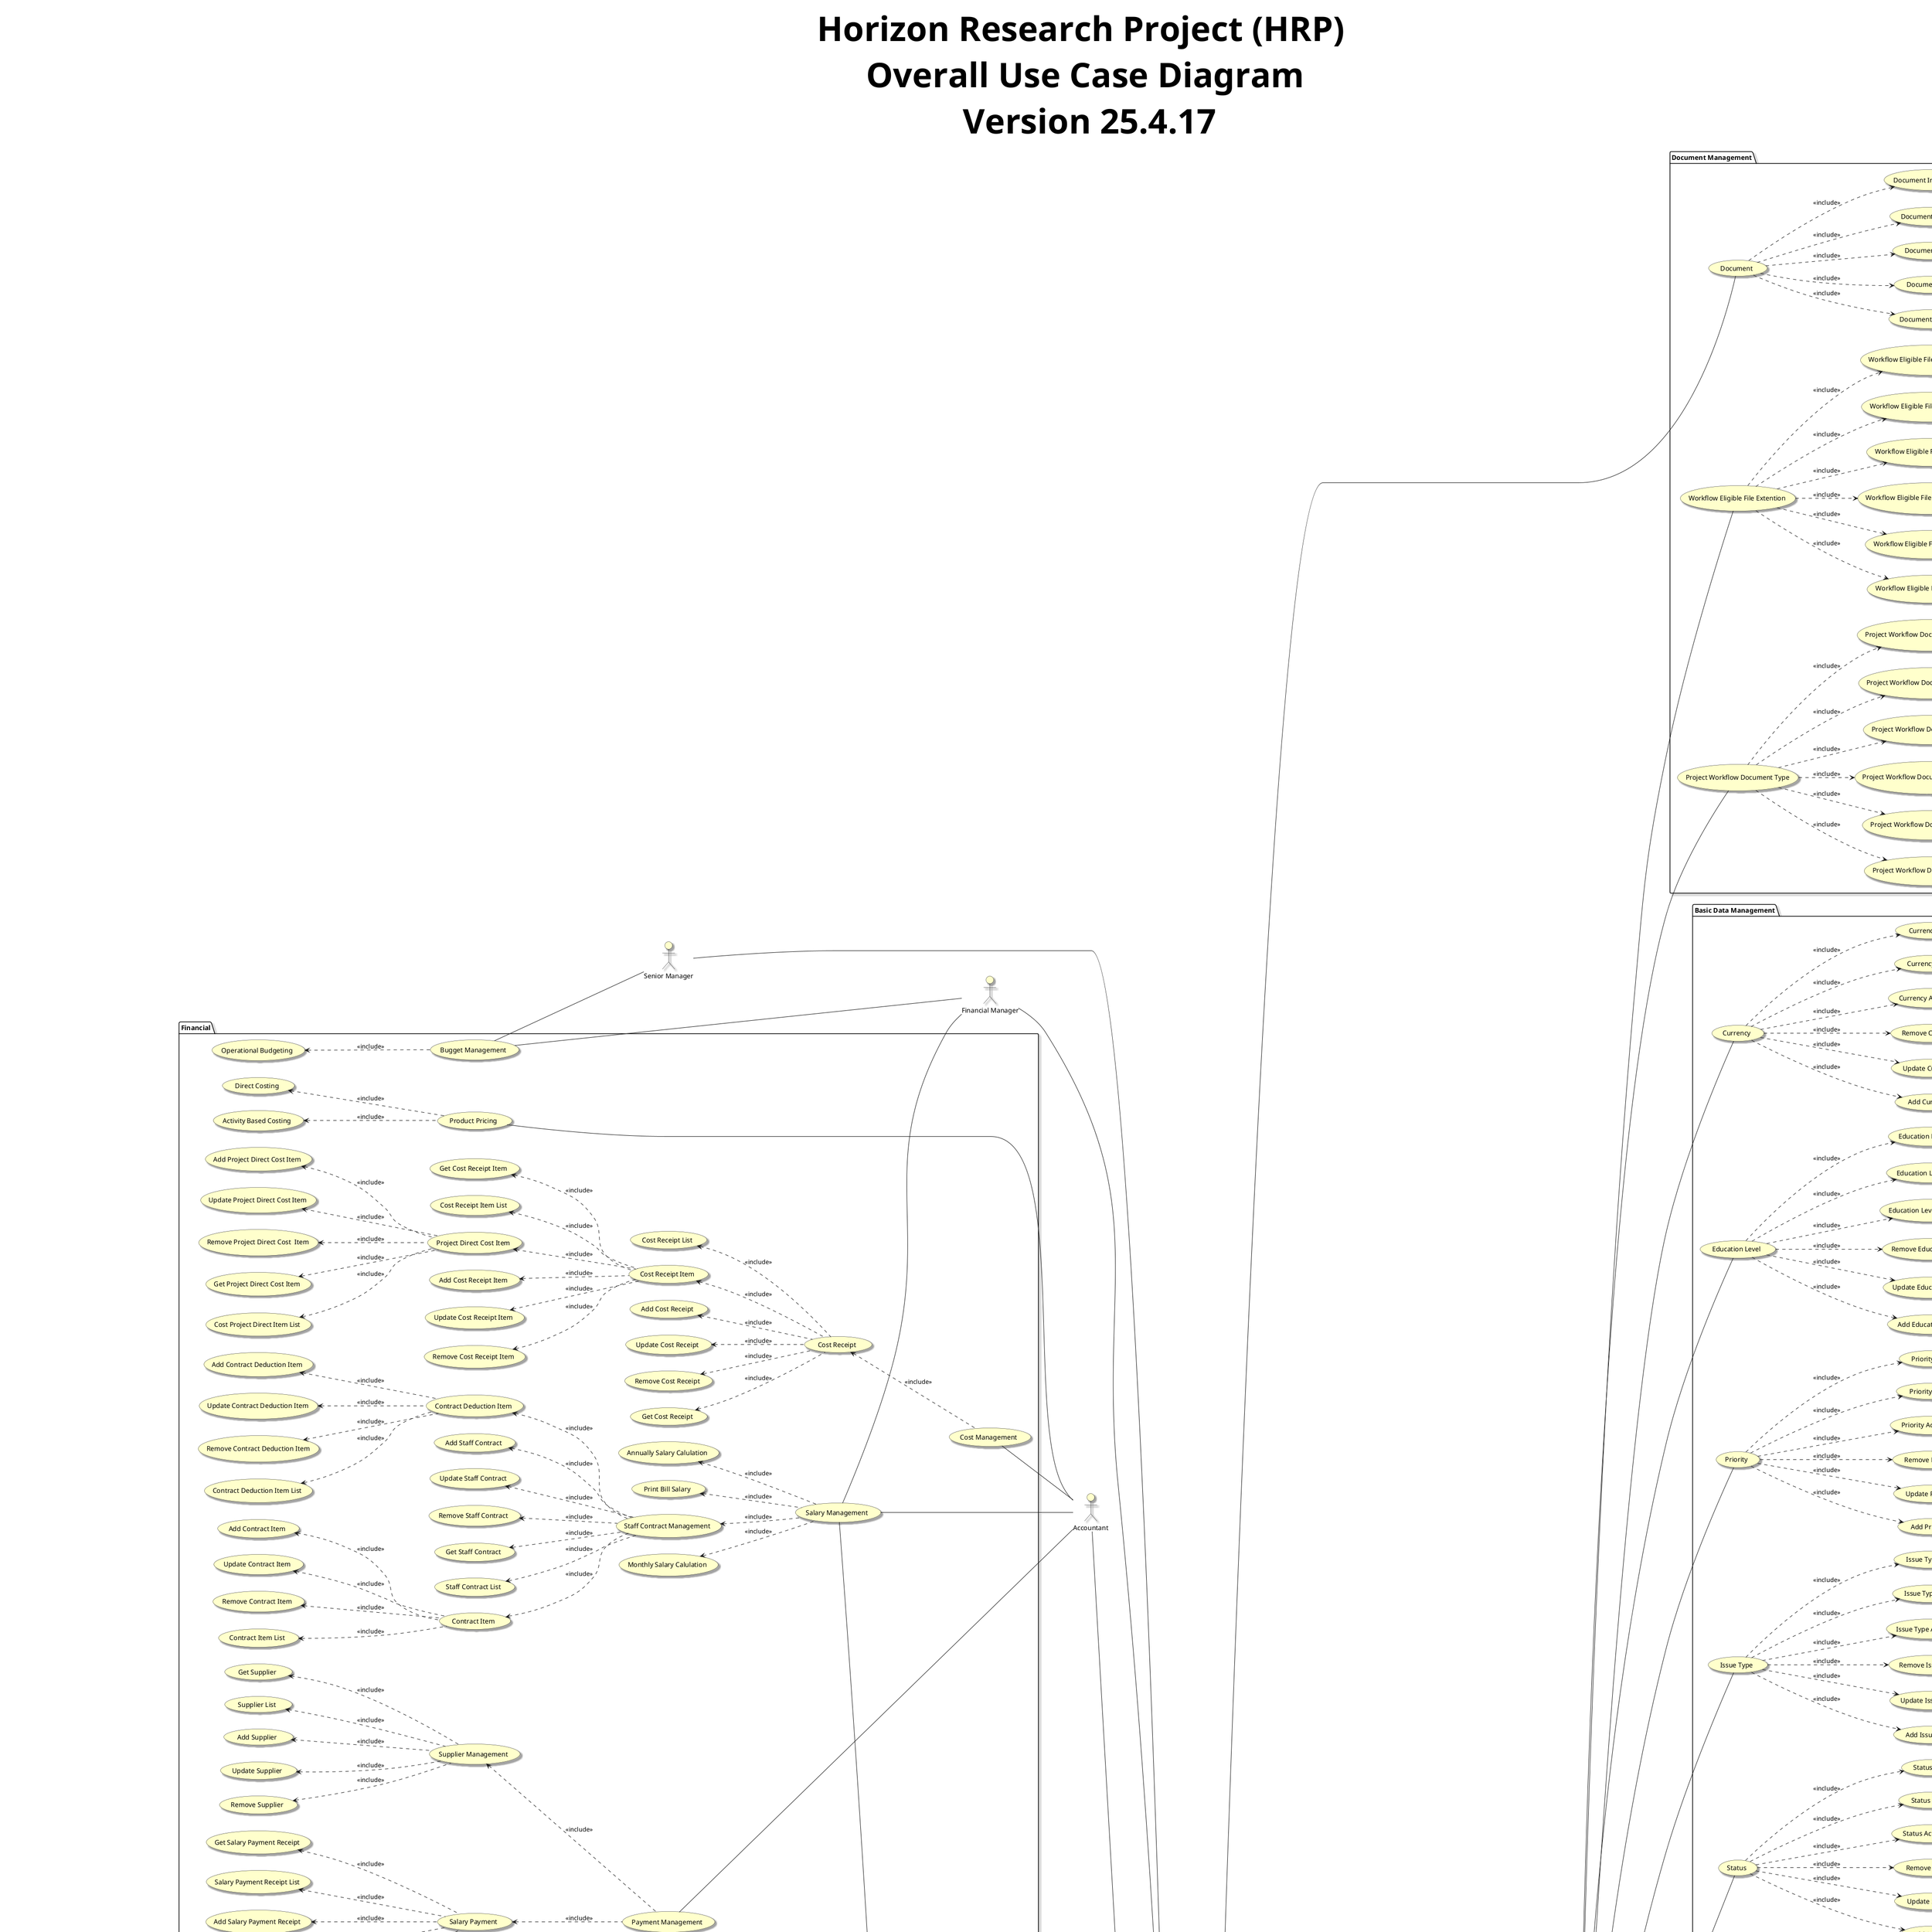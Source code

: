 @startuml
left to right direction

skinparam useCaseBackgroundColor #Business
skinparam actorBackgroundColor #Business
skinparam Shadowing True
skinparam TitleFontSize 72px

title Horizon Research Project (HRP) \n Overall Use Case Diagram \n Version 25.4.17

:User: as User
:Senior Manager: as SeniorManager
:Project Manager: as PMO
:Network Manager: as NetworkManager
:Financial Manager: as Fmanager
:Administrator: as Admin
:Human Resource: as HR
:Accountant: as Accountant
:Staff: as Staff
:DevOps Manager: as DevOpsManager
:Logestics Manager: as LogesticsManager
:Product Manager: as ProductManager


package "User Management"{
    
    usecase "Role Management" as roleManagement
    usecase "Role Registration" as roleRegistration
    usecase "Role Update" as roleUpdate
    usecase "Role Activation" as roleActivation
    usecase "Role Search" as roleSearch
    usecase "Role List" as roleList

    usecase "Group Management" as groupManagement
    usecase "Group Registration" as groupRegistration
    usecase "Group Update" as groupUpdate
    usecase "Group Activation" as groupActivation
    usecase "Group Search" as groupSearch
    usecase "Group List" as groupList

    usecase "Profile Management" as profileManagement
    usecase "Profile Registration" as profileRegistration
    usecase "Profile Activation" as profileActivation
    usecase "Profile Update" as profileUpdate
    usecase "Profile Search" as profileSearch
    usecase "Profile List" as profileList
    usecase "Profile View" as profileView

    usecase "Profile Permission" as profilePermission
    usecase "Add Profile Permission" as addProfilePermission
    usecase "Remove Profile Permission" as removeProfilePermission
    usecase "Profile Permission List" as profilePermissionList

    usecase "Profile Role Management" as profileRoleManagement
    usecase "Add Profile Role" as addProfileRole
    usecase "Remove Profile Role" as removeProfileRole
    usecase "Profile Role List" as profileRoleList

    usecase "Profile Group Management" as profileGroupManagement
    usecase "Add Profile Group" as addProfileGroup
    usecase "Remove Profile Group" as removeProfileGroup
    usecase "Profile Group List" as profileGroupList

    usecase "Token Management" as tokenMangement
    usecase "Create Token" as createToken
    usecase "Get Token" as getToken
    usecase "Refresh Token" as refreshToken

    usecase "Change Password" as changePassword
    usecase "Authenitication" as authentication

    usecase "Authorization" as authorization
    usecase "Check Profile Grant" as checkGrant

}

package "Basic Data Management"{
    usecase "Currency" as currency
    usecase "Add Currency" as addCurrency
    usecase "Update Currency" as updateCurrency
    usecase "Remove Currency" as removeCurrency
    usecase "Currency Activation" as currencyActivation
    usecase "Currency View" as currencyView
    usecase "Currency List" as currencyList

    usecase "Education Level" as educationLevel
    usecase "Add Education Level" as addEducationLevel
    usecase "Update Education Level" as updateEducationLevel
    usecase "Remove Education Level" as removeEducationLevel
    usecase "Education Level Activation" as educationLevelActivation
    usecase "Education Level View" as educationLevelView
    usecase "Education Level List" as educationLevelList

    usecase "Priority" as priority
    usecase "Add Priority" as addPriority
    usecase "Update Priority" as updatePriority
    usecase "Remove Priority" as removePriority
    usecase "Priority Activation" as priorityActivation
    usecase "Priority View" as priorityView
    usecase "Priority List" as priorityList

    usecase "Issue Type" as issueType
    usecase "Add Issue Type" as addIssueType
    usecase "Update Issue Type" as updateIssueType
    usecase "Remove Issue Type" as removeIssueType
    usecase "Issue Type Activation" as issueTypeActivation
    usecase "Issue Type View" as issueTypeView
    usecase "Issue Type List" as issueTypeList

    usecase "Status" as status
    usecase "Add Status" as addStatus
    usecase "Update Status" as updateStatus
    usecase "Remove Status" as removeStatus
    usecase "Status Activation" as statusActivation
    usecase "Status View" as statusView
    usecase "Status List" as statusList

    usecase "Resolvation" as resolvation
    usecase "Add Resolvation" as addResolvation
    usecase "Update Resolvation" as updateResolvation
    usecase "Remove Resolvation" as removeResolvation
    usecase "Resolvation Activation" as resolvationActivation
    usecase "Resolvation View" as resolvationView
    usecase "Resolvation List" as resolvationList


    usecase "Meeting Type" as meetingType
    usecase "Add Meeting Type" as addMeetingType
    usecase "Update Meeting Type" as updateMeetingType
    usecase "Remove Meeting Type" as removeMeetingType
    usecase "Meeting Type Activation" as meetingTypeActivation
    usecase "Meeting Type View" as meetingTypeView
    usecase "Meeting Type List" as meetingTypeList

    usecase "Document Type" as documentType
    usecase "Add Document Type" as addDocumentType
    usecase "Update Document Type" as updateDocumentType
    usecase "Remove Document Type" as removeDocumentType
    usecase "Document Type Activation" as documentTypeActivation
    usecase "Document Type View" as documentTypeView
    usecase "Document Type List" as documentTypeList

    usecase "File Extention" as fileExtention
    usecase "Add File Extention" as addFileExtention
    usecase "Update File Extention" as updateFileExtention
    usecase "Remove File Extention" as removeFileExtention
    usecase "File Extention Activation" as fileExtentionActivation
    usecase "File Extention View" as fileExtentionView
    usecase "File Extention List" as fileExtentionList

    usecase "Contract Type" as contractType
    usecase "Add Contract Type" as addContractType
    usecase "Update Contract Type" as updateContractType
    usecase "Remove Contract Type" as removeContractType
    usecase "Contract Type Activation" as contractTypeActivation
    usecase "Contract Type View" as contractTypeView
    usecase "Contract Type List" as contractTypeList

    usecase "Time Unit" as timeUnit
    usecase "Add Time Unit" as addTimeUnit
    usecase "Update Time Unit" as updateTimeUnit
    usecase "Remove Time Unit" as removeTimeUnit
    usecase "Time Unit Activation" as timeUnitActivation
    usecase "Time Unit View" as timeUnitView
    usecase "Time Unit List" as timeUnitList
}

package "Document Management"{
    usecase "Document" as document
    usecase "Document Upload" as documentUpload
    usecase "Document Info Update" as documentInfoUpdate
    usecase "Document Remove" as documentRemove
    usecase "Document List" as documentList
    usecase "Document View" as documentView
    usecase "Project Workflow Document Type" as projectWorkflowDocumentType
    usecase "Project Workflow Document Type Add" as projectWorkflowDocumentTypeAdd
    usecase "Project Workflow Document Type Update" as projectWorkflowDocumentTypeUpdate
    usecase "Project Workflow Document Type Remove" as projectWorkflowDocumentTypeRemove
    usecase "Project Workflow Document Type List" as projectWorkflowDocumentTypeList
    usecase "Project Workflow Document Type View" as projectWorkflowDocumentTypeView
    usecase "Project Workflow Document Type Activation" as projectWorkflowDocumentTypeActivation
    usecase "Workflow Eligible File Extention" as workflowEligibleFileExtention
    usecase "Workflow Eligible File Extention Add" as workflowEligibleFileExtentionAdd
    usecase "Workflow Eligible File Extention Update" as workflowEligibleFileExtentionUpdate
    usecase "Workflow Eligible File Extention Remove" as workflowEligibleFileExtentionRemove
    usecase "Workflow Eligible File Extention List" as workflowEligibleFileExtentionList
    usecase "Workflow Eligible File Extention View" as workflowEligibleFileExtentionView
    usecase "Workflow Eligible File Extention Activation" as workflowEligibleFileExtentionActivation
}

User <|--Admin
Admin -- profileManagement
Admin -- roleManagement
Admin -- groupManagement
User -- authentication
User -- authorization
User -- profileView
User -- changePassword
Admin -- currency
Admin -- educationLevel
Admin -- priority
Admin -- issueType
Admin -- status
Admin -- resolvation
Admin -- meetingType
Admin -- documentType
Admin -- fileExtention
Admin -- contractType
Admin -- timeUnit
User -- document
Admin -- projectWorkflowDocumentType
Admin -- workflowEligibleFileExtention


profileManagement ..> profileRegistration : <<include>>
profileManagement ..> profileActivation : <<include>>
profileManagement ..> changePassword : <<include>>
profileManagement ..> profileSearch : <<include>>
profileManagement ..> profileUpdate : <<include>>
profileManagement ..> profileList : <<include>>
profileManagement ..> profileView : <<include>>
profileManagement ..> profilePermission : <<include>>
profileManagement ..> profileGroupManagement : <<include>>
profileManagement ..> profileRoleManagement : <<include>>
profileManagement ..> roleManagement : <<use>>
profileManagement ..> groupManagement : <<use>>

profilePermission ..> addProfilePermission : <<include>>
profilePermission ..> removeProfilePermission : <<include>>
profilePermission ..> profilePermissionList : <<include>>

profileGroupManagement ..> addProfileGroup : <<include>>
profileGroupManagement ..> removeProfileGroup : <<include>>
profileGroupManagement ..> profileGroupList : <<include>>

profileRoleManagement ..> addProfileRole : <<include>>
profileRoleManagement ..> removeProfileRole : <<include>>
profileRoleManagement ..> profileRoleList : <<include>>

roleManagement ..> roleRegistration : <<include>>
roleManagement ..> roleUpdate : <<include>>
roleManagement ..> roleActivation : <<include>>
roleManagement ..> roleList : <<include>>
roleManagement ..> roleSearch : <<include>>

groupManagement ..> groupRegistration : <<include>>
groupManagement ..> groupUpdate : <<include>>
groupManagement ..> groupActivation : <<include>>
groupManagement ..> groupList : <<include>>
groupManagement ..> groupSearch : <<include>>

tokenMangement ..> createToken : <<include>>
tokenMangement ..> getToken : <<include>>
tokenMangement ..> refreshToken : <<include>>

authentication ..> tokenMangement : <<include>>
tokenMangement ..> profileManagement : <<use>>
authorization ..> authentication : <<use>>
checkGrant <.. authorization : <<include>>

currency ..> addCurrency : <<include>>
currency ..> updateCurrency : <<include>>
currency ..> removeCurrency : <<include>>
currency ..> currencyActivation : <<include>>
currency ..> currencyList : <<include>>
currency ..> currencyView : <<include>>

priority ..> addPriority : <<include>>
priority ..> updatePriority : <<include>>
priority ..> removePriority : <<include>>
priority ..> priorityActivation : <<include>>
priority ..> priorityList : <<include>>
priority ..> priorityView : <<include>>

status ..> addStatus: <<include>>
status ..> updateStatus : <<include>>
status ..> removeStatus : <<include>>
status ..> statusActivation : <<include>>
status ..> statusList : <<include>>
status ..> statusView : <<include>>

resolvation ..> addResolvation : <<include>>
resolvation ..> updateResolvation : <<include>>
resolvation ..> removeResolvation : <<include>>
resolvation ..> resolvationActivation : <<include>>
resolvation ..> resolvationList : <<include>>
resolvation ..> resolvationView : <<include>>

educationLevel ..> addEducationLevel: <<include>>
educationLevel ..> updateEducationLevel : <<include>>
educationLevel ..> removeEducationLevel : <<include>>
educationLevel ..> educationLevelActivation : <<include>>
educationLevel ..> educationLevelList : <<include>>
educationLevel ..> educationLevelView : <<include>>

issueType ..> addIssueType: <<include>>
issueType ..> updateIssueType : <<include>>
issueType ..> removeIssueType : <<include>>
issueType ..> issueTypeActivation : <<include>>
issueType ..> issueTypeList : <<include>>
issueType ..> issueTypeView : <<include>>

meetingType ..> addMeetingType: <<include>>
meetingType ..> updateMeetingType : <<include>>
meetingType ..> removeMeetingType : <<include>>
meetingType ..> meetingTypeActivation : <<include>>
meetingType ..> meetingTypeList : <<include>>
meetingType ..> meetingTypeView : <<include>>

documentType ..> addDocumentType: <<include>>
documentType ..> updateDocumentType : <<include>>
documentType ..> removeDocumentType : <<include>>
documentType ..> documentTypeActivation : <<include>>
documentType ..> documentTypeList : <<include>>
documentType ..> documentTypeView : <<include>>

fileExtention ..> addFileExtention: <<include>>
fileExtention ..> updateFileExtention : <<include>>
fileExtention ..> removeFileExtention : <<include>>
fileExtention ..> fileExtentionActivation : <<include>>
fileExtention ..> fileExtentionList : <<include>>
fileExtention ..> fileExtentionView : <<include>>

contractType ..> addContractType: <<include>>
contractType ..> updateContractType : <<include>>
contractType ..> removeContractType : <<include>>
contractType ..> contractTypeActivation : <<include>>
contractType ..> contractTypeList : <<include>>
contractType ..> contractTypeView : <<include>>

timeUnit ..> addTimeUnit: <<include>>
timeUnit ..> updateTimeUnit : <<include>>
timeUnit ..> removeTimeUnit : <<include>>
timeUnit ..> timeUnitActivation : <<include>>
timeUnit ..> timeUnitList : <<include>>
timeUnit ..> timeUnitView : <<include>>

document ..> documentUpload : <<include>>
document ..> documentInfoUpdate : <<include>>
document ..> documentRemove : <<include>>
document ..> documentList : <<include>>
document ..> documentView : <<include>>
projectWorkflowDocumentType ..> projectWorkflowDocumentTypeAdd : <<include>>
projectWorkflowDocumentType ..> projectWorkflowDocumentTypeUpdate : <<include>>
projectWorkflowDocumentType ..> projectWorkflowDocumentTypeRemove : <<include>>
projectWorkflowDocumentType ..> projectWorkflowDocumentTypeList : <<include>>
projectWorkflowDocumentType ..> projectWorkflowDocumentTypeView : <<include>>
projectWorkflowDocumentType ..> projectWorkflowDocumentTypeActivation : <<include>>
workflowEligibleFileExtention ..> workflowEligibleFileExtentionAdd : <<include>>
workflowEligibleFileExtention ..> workflowEligibleFileExtentionUpdate : <<include>>
workflowEligibleFileExtention ..> workflowEligibleFileExtentionRemove : <<include>>
workflowEligibleFileExtention ..> workflowEligibleFileExtentionList : <<include>>
workflowEligibleFileExtention ..> workflowEligibleFileExtentionView : <<include>>
workflowEligibleFileExtention ..> workflowEligibleFileExtentionActivation : <<include>>

package "Financial"{
    
    usecase "Activity Based Costing" as abc
    usecase "Direct Costing" as directCosting
    usecase "Bugget Management" as bugget
    usecase "Operational Budgeting" as buggeting
    usecase "Product Pricing" as pricing

    usecase "Cost Management" as costing
    usecase "Cost Receipt" as costReceipt
    usecase "Add Cost Receipt" as addCostReceipt
    usecase "Update Cost Receipt" as updateCostReceipt
    usecase "Remove Cost Receipt" as removeCostReceipt
    usecase "Get Cost Receipt" as getCostReceipt
    usecase "Cost Receipt List" as costReceiptList
    usecase "Cost Receipt Item" as costReceiptItem
    usecase "Add Cost Receipt Item" as addCostReceiptItem
    usecase "Update Cost Receipt Item" as updateCostReceiptItem
    usecase "Remove Cost Receipt Item" as removeCostReceiptItem
    usecase "Get Cost Receipt Item" as getCostReceiptItem
    usecase "Cost Receipt Item List" as costReceiptItemList
    usecase "Project Direct Cost Item" as projectDirectCostItem
    usecase "Add Project Direct Cost Item" as addProjectDirectCostItem
    usecase "Update Project Direct Cost Item" as updateProjectDirectCostItem
    usecase "Remove Project Direct Cost  Item" as removeProjectDirectCostItem
    usecase "Get Project Direct Cost Item" as getProjectDirectCostItem
    usecase "Cost Project Direct Item List" as projectDirectCostItemList

    usecase "Payment Management" as paymentManagement
    usecase "Supplier Management" as supplierManagement
    usecase "Add Supplier" as addSupplier
    usecase "Update Supplier" as updateSupplier
    usecase "Remove Supplier" as removeSupplier
    usecase "Get Supplier" as getSupplier
    usecase "Supplier List" as supplierList
    usecase "Salary Payment" as salaryPayment
    usecase "Add Salary Payment Receipt" as addSalaryPaymentReceipt
    usecase "Update Salary Payment Receipt" as updateSalaryPaymentReceipt
    usecase "Remove Salary Payment Receipt" as removeSalaryPaymentReceipt
    usecase "Get Salary Payment Receipt" as getSalaryPaymentReceipt
    usecase "Salary Payment Receipt List" as salaryPaymentReceiptList
    usecase "Cost Payment" as costPayment
    usecase "Add Cost Payment Receipt" as addCostPaymentReceipt
    usecase "Update Cost Payment Receipt" as updateCostPaymentReceipt
    usecase "Remove Cost Payment Receipt" as removeCostPaymentReceipt
    usecase "Get Cost Payment Receipt" as getCostPaymentReceipt
    usecase "Cost Payment Receipt List" as costPaymentReceiptList
    usecase "Staff Additional Payment" as staffAdditionalPayment
    usecase "Add Staff Additional Payment Receipt" as addStaffAdditionalPaymentReceipt
    usecase "Update Staff Additional Payment Receipt" as updateStaffAdditionalPaymentReceipt
    usecase "Remove Staff Additional Payment Receipt" as removeStaffAdditionalPaymentReceipt
    usecase "Get Staff Additional Payment Receipt" as getStaffAdditionalPaymentReceipt
    usecase "Staff Additional Payment Receipt List" as staffAdditionalPaymentReceiptList

    usecase "Salary Management" as salaryManagement
    usecase "Staff Contract Management" as staffContractManagement
    usecase "Add Staff Contract" as addStaffContract
    usecase "Update Staff Contract" as updateStaffContract
    usecase "Remove Staff Contract" as removeStaffContract
    usecase "Get Staff Contract" as getStaffContract
    usecase "Staff Contract List" as staffContractList
    usecase "Contract Item" as contractItem
    usecase "Add Contract Item" as addContractItem
    usecase "Update Contract Item" as updateContractItem
    usecase "Remove Contract Item" as removeContractItem
    usecase "Contract Item List" as contractItemList
    usecase "Contract Deduction Item" as contractDeductionItem
    usecase "Add Contract Deduction Item" as addContractDeductionItem
    usecase "Update Contract Deduction Item" as updateContractDeductionItem
    usecase "Remove Contract Deduction Item" as removeContractDeductionItem
    usecase "Contract Deduction Item List" as contractDeductionItemList
    usecase "Monthly Salary Calulation" as monthlySalaryCalculation
    usecase "Annually Salary Calulation" as annuallySalaryCalculation
    usecase "Print Bill Salary" as printBillSalary
}

Accountant --|> User
Fmanager --|> User
SeniorManager --|> User
salaryManagement -- Accountant
salaryManagement -- Fmanager
salaryManagement -- HR
costing -- Accountant
paymentManagement -- Accountant
pricing -- Accountant
bugget -- Fmanager
bugget -- SeniorManager


staffContractManagement <.. salaryManagement : <<include>>
addStaffContract <.. staffContractManagement : <<include>>
updateStaffContract <.. staffContractManagement : <<include>>
removeStaffContract <.. staffContractManagement : <<include>>
getStaffContract <.. staffContractManagement : <<include>>
staffContractList <.. staffContractManagement : <<include>>
contractItem <.. staffContractManagement : <<include>>
addContractItem <.. contractItem : <<include>>
updateContractItem <.. contractItem : <<include>>
removeContractItem <.. contractItem : <<include>>
contractItemList <.. contractItem : <<include>>
contractDeductionItem <.. staffContractManagement : <<include>>
addContractDeductionItem <.. contractDeductionItem : <<include>>
updateContractDeductionItem <.. contractDeductionItem : <<include>>
removeContractDeductionItem <.. contractDeductionItem : <<include>>
contractDeductionItemList <.. contractDeductionItem : <<include>>
monthlySalaryCalculation <.. salaryManagement : <<include>>
annuallySalaryCalculation <.. salaryManagement : <<include>>
printBillSalary <.. salaryManagement : <<include>>

supplierManagement <.. paymentManagement : <<include>>
addSupplier <.. supplierManagement : <<include>>
updateSupplier <.. supplierManagement : <<include>>
removeSupplier <.. supplierManagement : <<include>>
getSupplier <.. supplierManagement : <<include>>
supplierList <.. supplierManagement : <<include>>
salaryPayment <.. paymentManagement : <<include>>
addSalaryPaymentReceipt <.. salaryPayment : <<include>>
updateSalaryPaymentReceipt <.. salaryPayment : <<include>>
removeSalaryPaymentReceipt <.. salaryPayment : <<include>>
getSalaryPaymentReceipt <.. salaryPayment : <<include>>
salaryPaymentReceiptList <.. salaryPayment : <<include>>
costPayment <.. paymentManagement : <<include>>
addCostPaymentReceipt <.. costPayment : <<include>>
updateCostPaymentReceipt <.. costPayment : <<include>>
removeCostPaymentReceipt <.. costPayment : <<include>>
getCostPaymentReceipt <.. costPayment : <<include>>
costPaymentReceiptList <.. costPayment : <<include>>
staffAdditionalPayment <.. paymentManagement : <<include>>
addStaffAdditionalPaymentReceipt <.. staffAdditionalPayment : <<include>>
updateStaffAdditionalPaymentReceipt <.. staffAdditionalPayment : <<include>>
removeStaffAdditionalPaymentReceipt <.. staffAdditionalPayment : <<include>>
getStaffAdditionalPaymentReceipt <.. staffAdditionalPayment : <<include>>
staffAdditionalPaymentReceiptList <.. staffAdditionalPayment : <<include>>

costReceipt <.. costing : <<include>>
addCostReceipt <.. costReceipt : <<include>>
updateCostReceipt <.. costReceipt : <<include>>
removeCostReceipt <.. costReceipt : <<include>>
getCostReceipt <.. costReceipt : <<include>>
costReceiptList <.. costReceipt : <<include>>
costReceiptItem <.. costReceipt : <<include>>
addCostReceiptItem <.. costReceiptItem : <<include>>
updateCostReceiptItem <.. costReceiptItem : <<include>>
removeCostReceiptItem <.. costReceiptItem : <<include>>
getCostReceiptItem <.. costReceiptItem : <<include>>
costReceiptItemList <.. costReceiptItem : <<include>>
projectDirectCostItem <.. costReceiptItem : <<include>>
addProjectDirectCostItem <.. projectDirectCostItem : <<include>>
updateProjectDirectCostItem <.. projectDirectCostItem : <<include>>
removeProjectDirectCostItem <.. projectDirectCostItem : <<include>>
getProjectDirectCostItem <.. projectDirectCostItem : <<include>>
projectDirectCostItemList <.. projectDirectCostItem : <<include>>

buggeting <.. bugget : <<include>>
directCosting <.. pricing : <<include>>
abc <.. pricing : <<include>>

:Human Resource: as HR
:Staff: as Staff

package "Human Resource Management"{
    usecase "Department Management" as departmentManagement
    usecase "Department Registration" as departmentRegistration
    usecase "Department Update" as departmentUpdate
    usecase "Department Activation" as departmentActivation
    usecase "Department Remove" as departmentRemove
    usecase "Department List" as departmentList
    usecase "Department View" as departmentView

    usecase "Position Management" as positionManagement
    usecase "Position Registration" as positionRegistration
    usecase "Position Update" as positionUpdate
    usecase "Position Activation" as positionActivation
    usecase "Position Remove" as positionRemove
    usecase "Position List" as positionList
    usecase "Position View" as positionView
    usecase "Set Salary Range of The Position" as setPositionSalaryrange

    usecase "Attendance Management" as attendanceManagement
    usecase "Attendance Add" as attendanceAdd
    usecase "Attendance Update" as AttendanceUpdate
    usecase "Attendance Remove" as AttendanceRemove
    usecase "Attendance List" as attendanceList
    usecase "Attendance View" as attendanceView

    usecase "Leave Management" as leaveManagement
    usecase "Leave Add" as leaveAdd
    usecase "Leave Update" as leaveUpdate
    usecase "Leave Remove" as leaveRemove
    usecase "Leave List" as leaveList
    usecase "Leave View" as leaveView

    usecase "Mission Management" as missionManagement
    usecase "Mission Add" as missionAdd
    usecase "Mission Update" as missionUpdate
    usecase "Mission Remove" as missionRemove
    usecase "Mission List" as missionList
    usecase "Mission View" as missionView

    usecase "Attendance Report" as attendanceReport
    usecase "Calulate Total Mission Time" as totalMissionTime
    usecase "Calulate Total Leave Time" as totalLeaveTime
    usecase "Calulate Total Overtime" as totalOvertime
    usecase "Calulate Total Work Dificit Time" as totalWorkDificitTime

    usecase "Resume Management" as resumeManagement
    usecase "Profile Education" as profileEducation
    usecase "Profile Education Add" as profileEducationAdd
    usecase "Profile Education Update" as profileEducationUpdate
    usecase "Profile Education Remove" as profileEducationRemove
    usecase "Profile Education List" as profileEducationList
    usecase "Profile Education View" as profileEducationView
    usecase "Profile Job Experience" as profileJobExperience
    usecase "Profile Job Experience Add" as profileJobExperienceAdd
    usecase "Profile Job Experience Update" as profileJobExperienceUpdate
    usecase "Profile Job Experience Remove" as profileJobExperienceRemove
    usecase "Profile Job Experience List" as profileJobExperienceList
    usecase "Profile Job Experience View" as profileJobExperienceView
    usecase "Profile Certificate" as profileCertificate
    usecase "Profile Certificate Add" as profileCertificateAdd
    usecase "Profile Certificate Update" as profileCertificateUpdate
    usecase "Profile Certificate Remove" as profileCertificateRemove
    usecase "Profile Certificate List" as profileCertificateList
    usecase "Profile Certificate View" as profileCertificateView

    usecase "Company Calendar Management" as compnayCalendarManagement
    usecase "Working Timetable" as workingTimeTable
    usecase "Working Timetable Add" as workingTimeTableAdd
    usecase "Working Timetable Update" as workingTimeTableUpdate
    usecase "Working Timetable Remove" as workingTimeTableRemove
    usecase "Working Timetable List" as workingTimeTableList
    usecase "Working Timetable View" as workingTimeTableView
    usecase "Holidaies" as holidaies
    usecase "Holidaies Add" as holidaiesAdd
    usecase "Holidaies Update" as holidaiesUpdate
    usecase "Holidaies Remove" as holidaiesRemove
    usecase "Holidaies List" as holidaiesList
    usecase "Holidaies View" as holidaiesView

    usecase "Questionnaire" as questionnaire
    usecase "Questionnaire Add" as questionnaireAdd
    usecase "Questionnaire Update" as questionnaireUpdate
    usecase "Questionnaire Remove" as questionnaireRemove
    usecase "Questionnaire List" as questionnaireList
    usecase "Questionnaire View" as questionnaireView
    usecase "Questionnaire Target Department" as questionnaireTargetDepartment
    usecase "Questionnaire Target Department Add" as questionnaireTargetDepartmentAdd
    usecase "Questionnaire Target Department Update" as questionnaireTargetDepartmentUpdate
    usecase "Questionnaire Target Department Remove" as questionnaireTargetDepartmentRemove
    usecase "Questionnaire Target Department List" as questionnaireTargetDepartmentList
    usecase "Questionnaire Target Department View" as questionnaireTargetDepartmentView
    usecase "Question" as question
    usecase "Question Add" as questionAdd
    usecase "Question Update" as questionUpdate
    usecase "Question Remove" as questionRemove
    usecase "Question List" as questionList
    usecase "Question View" as questionView
    usecase "Question Option" as questionOption
    usecase "Question Option Add" as questionOptionAdd
    usecase "Question Option Update" as questionOptionUpdate
    usecase "Question Option Remove" as questionOptionRemove
    usecase "Question Option List" as questionOptionList
    usecase "Question Option View" as questionOptionView

    usecase "Questionnaire Result" as questionnaireResult
    usecase "Questionnaire Result Add" as questionnaireResultAdd
    usecase "Questionnaire Result List" as questionnaireResultList
    usecase "Questionnaire Result View" as questionnaireResultView
    usecase "Questionnaire Result Detail" as questionnaireResultDetail
    usecase "Questionnaire Result Detail Add" as questionnaireResultDetailAdd
    usecase "Questionnaire Result Detail List" as questionnaireResultDetailList
    usecase "Questionnaire Result Detail View" as questionnaireResultDetailView
    usecase "Questionnaire Choosed Option Result Detail" as questionnaireChoosedOptionResultDetail
    usecase "Questionnaire Choosed Option Result Detail Add" as questionnaireChoosedOptionResultDetailAdd
    usecase "Questionnaire Choosed Option Result Detail List" as questionnaireChoosedOptionResultDetailList
    usecase "Questionnaire Choosed Option Result Detail View" as questionnaireChoosedOptionResultDetailView
}

HR --|> User
departmentManagement -- HR
positionManagement -- HR
resumeManagement -- HR
compnayCalendarManagement -- HR
questionnaire -- HR
attendanceManagement -- HR
questionnaireResult -- HR
attendanceManagement -- Staff
questionnaireResult -- Staff

departmentRegistration <.. departmentManagement : <<include>>
departmentUpdate <.. departmentManagement : <<include>>
departmentActivation <.. departmentManagement : <<include>>
departmentRemove <.. departmentManagement : <<include>>
departmentList <.. departmentManagement : <<include>>
departmentView <.. departmentManagement : <<include>>

departmentManagement <. positionManagement
positionRegistration <.. positionManagement : <<include>>
positionUpdate <.. positionManagement : <<include>>
positionRemove <.. positionManagement : <<include>>
positionActivation <.. positionManagement : <<include>>
positionList <.. positionManagement : <<include>>
positionView <.. positionManagement : <<include>>
setPositionSalaryrange <.. positionManagement : <<include>>

attendanceAdd <.. attendanceManagement : <<include>>
AttendanceUpdate <.. attendanceManagement : <<include>>
AttendanceRemove <.. attendanceManagement : <<include>>
attendanceList <.. attendanceManagement : <<include>>
attendanceView <.. attendanceManagement : <<include>>

leaveManagement <.. attendanceManagement : <<include>>
leaveAdd <.. leaveManagement : <<include>>
leaveUpdate <.. leaveManagement : <<include>>
leaveRemove <.. leaveManagement : <<include>>
leaveList <.. leaveManagement : <<include>>
leaveView <.. leaveManagement : <<include>>

missionManagement <.. attendanceManagement : <<include>>
missionAdd <.. missionManagement : <<include>>
missionUpdate <.. missionManagement : <<include>>
missionRemove <.. missionManagement : <<include>>
missionList <.. missionManagement : <<include>>
missionView <.. missionManagement : <<include>>

attendanceReport <.. attendanceManagement : <<include>>
totalMissionTime <.. attendanceReport : <<include>>
totalLeaveTime <.. attendanceReport : <<include>>
totalOvertime <.. attendanceReport : <<include>>
totalWorkDificitTime <.. attendanceReport : <<include>>

profileEducation <.. resumeManagement : <<include>>
profileEducationAdd <.. profileEducation : <<include>>
profileEducationUpdate <.. profileEducation : <<include>>
profileEducationRemove <.. profileEducation : <<include>>
profileEducationList <.. profileEducation : <<include>>
profileEducationView <.. profileEducation : <<include>>
profileJobExperience <.. resumeManagement : <<include>>
profileJobExperienceAdd <.. profileJobExperience : <<include>>
profileJobExperienceRemove <.. profileJobExperience : <<include>>
profileJobExperienceUpdate <.. profileJobExperience : <<include>>
profileJobExperienceList <.. profileJobExperience : <<include>>
profileJobExperienceView <.. profileJobExperience : <<include>>
profileCertificate <.. resumeManagement : <<include>>
profileCertificateAdd <.. profileCertificate : <<include>>
profileCertificateUpdate <.. profileCertificate : <<include>>
profileCertificateRemove <.. profileCertificate : <<include>>
profileCertificateList <.. profileCertificate : <<include>>
profileCertificateView <.. profileCertificate : <<include>>

workingTimeTable <.. compnayCalendarManagement : <<include>>
workingTimeTableAdd <.. workingTimeTable : <<include>>
workingTimeTableUpdate <.. workingTimeTable : <<include>>
workingTimeTableRemove <.. workingTimeTable : <<include>>
workingTimeTableList <.. workingTimeTable : <<include>>
workingTimeTableView <.. workingTimeTable : <<include>>
holidaies <.. compnayCalendarManagement : <<include>>
holidaiesAdd <.. holidaies : <<include>>
holidaiesUpdate <.. holidaies : <<include>>
holidaiesRemove <.. holidaies : <<include>>
holidaiesList <.. holidaies : <<include>>
holidaiesView <.. holidaies : <<include>>

questionnaireAdd <.. questionnaire : <<include>>
questionnaireUpdate <.. questionnaire : <<include>>
questionnaireRemove <.. questionnaire : <<include>>
questionnaireList <.. questionnaire : <<include>>
questionnaireView <.. questionnaire : <<include>>
questionnaireTargetDepartment <.. questionnaire : <<include>>
questionnaireTargetDepartmentAdd <.. questionnaireTargetDepartment : <<include>>
questionnaireTargetDepartmentUpdate <.. questionnaireTargetDepartment : <<include>>
questionnaireTargetDepartmentRemove <.. questionnaireTargetDepartment : <<include>>
questionnaireTargetDepartmentList <.. questionnaireTargetDepartment : <<include>>
questionnaireTargetDepartmentView <.. questionnaireTargetDepartment : <<include>>
question <.. questionnaire : <<include>>
questionAdd <.. question : <<include>>
questionUpdate <.. question : <<include>>
questionRemove <.. question : <<include>>
questionList <.. question : <<include>>
questionView <.. question : <<include>>
questionOption <.. question : <<include>>
questionOptionAdd <.. questionOption : <<include>>
questionOptionUpdate <.. questionOption : <<include>>
questionOptionRemove <.. questionOption : <<include>>
questionOptionList <.. questionOption : <<include>>
questionOptionView <.. questionOption : <<include>>

questionnaire <. questionnaireResult : <<inculde>>
questionnaireResultAdd <.. questionnaireResult : <<inculde>>
questionnaireResultList <.. questionnaireResult : <<inculde>>
questionnaireResultView <.. questionnaireResult : <<inculde>>
questionnaireResultDetail <.. questionnaireResult : <<inculde>>
questionnaireResultDetailAdd <.. questionnaireResultDetail : <<inculde>>
questionnaireResultDetailList <.. questionnaireResultDetail : <<inculde>>
questionnaireResultDetailView <.. questionnaireResultDetail : <<inculde>>
questionnaireChoosedOptionResultDetail <.. questionnaireResultDetail : <<inculde>>
questionnaireChoosedOptionResultDetailAdd <.. questionnaireChoosedOptionResultDetail : <<inculde>>
questionnaireChoosedOptionResultDetailList <.. questionnaireChoosedOptionResultDetail : <<inculde>>
questionnaireChoosedOptionResultDetailView <.. questionnaireChoosedOptionResultDetail : <<inculde>>

package "Project Management"{
    usecase "Project Management" as projectManagement
    usecase "Project Registration" as projectRegistration
    usecase "Project Update" as projectUpdate
    usecase "Project Activation" as projectActivation
    usecase "Project List" as projectList
    usecase "Project View" as projectView
    usecase "Project Workflow" as projectWorkflow
    usecase "Project Workflow Add" as projectWorkflowAdd
    usecase "Project Workflow Update" as projectWorkflowUpdate
    usecase "Project Workflow Remove" as projectWorkflowRemove
    usecase "Project Workflow List" as projectWorkflowList
    usecase "Project Workflow View" as projectWorkflowView
    usecase "Workflow Status" as workflowStatus
    usecase "Workflow Status Add" as workflowStatusAdd
    usecase "Workflow Status Update" as workflowStatusUpdate
    usecase "Workflow Status Remove" as workflowStatusRemove
    usecase "Workflow Status List" as workflowStatusList
    usecase "Workflow Status View" as workflowStatusView
    usecase "Workflow Resolvation" as workflowResolvation
    usecase "Workflow Resolvation Add" as workflowResolvationAdd
    usecase "Workflow Resolvation Update" as workflowResolvationUpdate
    usecase "Workflow Resolvation Remove" as workflowResolvationRemove
    usecase "Workflow Resolvation List" as workflowResolvationList
    usecase "Workflow Resolvation View" as workflowResolvationView
    usecase "Workflow Progress" as workflowProgress
    usecase "Workflow Progress Add" as workflowProgressAdd
    usecase "Workflow Progress Update" as workflowProgressUpdate
    usecase "Workflow Progress Remove" as workflowProgressRemove
    usecase "Workflow Progress List" as workflowProgressList
    usecase "Workflow Progress View" as workflowProgressView
    usecase "Project Team Management" as projectTeamManagement
    usecase "Team Member Add" as teamMemberAdd
    usecase "Team Member Update" as teamMemberUpdate
    usecase "Team Member Remove" as teamMemberRemove
    usecase "Team Member Team List" as teamMemberList
    usecase "Team Member View" as teamMemberView
    usecase "Release Management" as releaseManagement
    usecase "Release Add" as releaseAdd
    usecase "Release Update" as releaseUpdate
    usecase "Release Remove" as releaseRemove
    usecase "Release List" as releaseList
    usecase "Release View" as releaseView
    usecase "Release Issue" as releaseIssue
    usecase "Release Publish" as releasePublish
    usecase "Release Issue Add" as releaseIssueAdd
    usecase "Release Issue Update" as releaseIssueUpdate
    usecase "Release Issue Remove" as releaseIssueRemove
    usecase "Release Issue List" as releaseIssueList
    usecase "Release Issue View" as releaseIssueView
    usecase "Issue Management" as issueManagement
    usecase "Meeting Management" as meetingManagement
    usecase "Worklog Management" as worklogManagement
    usecase "Meeting Add" as meetingAdd
    usecase "Meeting Update" as meetingUpdate
    usecase "Meeting Cancel" as meetingCancel
    usecase "Meeting List" as meetingList
    usecase "Meeting View" as meetingView
    usecase "Meeting Add Comment" as meetingAddComment
    usecase "Meeting Update Comment" as meetingUpdateComment
    usecase "Meeting Remove Comment" as meetingRemoveComment
    usecase "Meeting Invitees" as meetingInvitees
    usecase "Meeting Invitees Add" as meetingInviteesAdd
    usecase "Meeting Invitees Update" as meetingInviteesUpdate
    usecase "Meeting Invitees Remove" as meetingInviteesRemove
    usecase "Meeting Invitees List" as meetingInviteesList
    usecase "Meeting Invitees View" as meetingInviteesView
    usecase "Meeting Attendance" as meetingAttendace
    usecase "Meeting Minutes" as meetingMinutes
    usecase "Meeting Minutes Add" as meetingMinutesAdd
    usecase "Meeting Minutes Update" as meetingMinutesUpdate
    usecase "Meeting Minutes Remove" as meetingMinutesRemove
    usecase "Meeting Minutes List" as meetingMinutesList
    usecase "Meeting Minutes View" as meetingMinutesView
    usecase "Issue Add" as issueAdd
    usecase "Issue Update" as issueUpdate
    usecase "Issue Remove" as issueCancel
    usecase "Issue List" as issueList
    usecase "Issue View" as issueView
    usecase "Issue Change Status" as issueChangeStatus
    usecase "Issue Change Resolvation" as issueChangeResolvation
    usecase "Assign Issue to Profile" as assignIssueToProfile
    usecase "Issue Comment" as issueComment
    usecase "Issue Comment Add" as issueCommentAdd
    usecase "Issue Comment Update" as issueCommentUpdate
    usecase "Issue Comment Remove" as issueCommentRemove
    usecase "Issue Comment List" as issueCommentList
    usecase "Issue Comment View" as issueCommentView
    usecase "Issue Attachment" as issueAttachment
    usecase "Issue Attachment Add" as issueAttachmentAdd
    usecase "Issue Attachment Update" as issueAttachmentUpdate
    usecase "Issue Attachment Remove" as issueAttachmentRemove
    usecase "Issue Attachment List" as issueAttachmentList
    usecase "Issue Attachment View" as issueAttachmentView
    usecase "Issue Workflow History" as issueWorkflowHistory
    usecase "Issue Workflow History Add" as issueWorkflowHistoryAdd
    usecase "Issue Workflow History List" as issueWorkflowHistoryList
    usecase "Issue Workflow History View" as issueWorkflowHistoryView
    usecase "Worklog Add" as worklogAdd
    usecase "Worklog Update" as worklogUpdate
    usecase "Worklog Remove" as worklogRemove
    usecase "Worklog List" as worklogList
    usecase "Worklog View" as worklogView
}

ProductManager --|> User
PMO --|> User
Staff --|> User
DevOps --|> User
projectManagement -- ProductManager
projectManagement -- PMO
projectTeamManagement -- PMO
releaseManagement -- PMO
releaseManagement -- ProductManager
releaseManagement -- DevOpsManager
issueManagement -- Staff
worklogManagement -- Staff
meetingManagement -- Staff

projectTeamManagement ..> projectManagement
projectWorkflow ..> projectManagement
issueManagement ..> projectWorkflow
releaseManagement ..> projectManagement
releaseIssue ..> issueManagement 
issueManagement ..> projectManagement
worklogManagement ..> issueManagement
meetingManagement ..> projectManagement



projectRegistration <.. projectManagement : <<include>>
projectUpdate <.. projectManagement : <<include>>
projectActivation <.. projectManagement : <<include>>
projectList <.. projectManagement : <<include>>
projectView <.. projectManagement : <<include>>
projectWorkflowAdd <.. projectWorkflow : <<include>>
projectWorkflowUpdate <.. projectWorkflow : <<include>>
projectWorkflowRemove <.. projectWorkflow : <<include>>
projectWorkflowList <.. projectWorkflow : <<include>>
projectWorkflowView <.. projectWorkflow : <<include>>
workflowStatus <.. projectWorkflow : <<include>>
workflowStatusAdd <.. workflowStatus : <<include>>
workflowStatusUpdate <.. workflowStatus : <<include>>
workflowStatusRemove <.. workflowStatus : <<include>>
workflowStatusList <.. workflowStatus : <<include>>
workflowStatusView <.. workflowStatus : <<include>>
workflowResolvation <.. projectWorkflow : <<include>>
workflowResolvationAdd <.. workflowResolvation : <<include>>
workflowResolvationUpdate <.. workflowResolvation : <<include>>
workflowResolvationRemove <.. workflowResolvation : <<include>>
workflowResolvationList <.. workflowResolvation : <<include>>
workflowResolvationView <.. workflowResolvation : <<include>>
workflowProgress <.. projectWorkflow : <<include>>
workflowProgressAdd <.. workflowProgress : <<include>>
workflowProgressUpdate <.. workflowProgress : <<include>>
workflowProgressRemove <.. workflowProgress : <<include>>
workflowProgressList <.. workflowProgress : <<include>>
workflowProgressView <.. workflowProgress : <<include>>
teamMemberAdd <.. projectTeamManagement : <<include>>
teamMemberUpdate <.. projectTeamManagement : <<include>>
teamMemberRemove <.. projectTeamManagement : <<include>>
teamMemberList <.. projectTeamManagement : <<include>>
teamMemberView <.. projectTeamManagement : <<include>>
releaseAdd <.. releaseManagement : <<include>>
releaseUpdate <.. releaseManagement : <<include>>
releaseRemove <.. releaseManagement : <<include>>
releaseList <.. releaseManagement : <<include>>
releasePublish <.. releaseManagement : <<include>>
releaseView <.. releaseManagement : <<include>>
releaseIssue <.. releaseManagement : <<include>>
releaseIssueAdd <.. releaseIssue : <<include>>
releaseIssueUpdate <.. releaseIssue : <<include>>
releaseIssueRemove <.. releaseIssue : <<include>>
releaseIssueList <.. releaseIssue : <<include>>
releaseIssueView <.. releaseIssue : <<include>>
meetingAdd <.. meetingManagement : <<include>>
meetingUpdate <.. meetingManagement : <<include>>
meetingCancel <.. meetingManagement : <<include>>
meetingList <.. meetingManagement : <<include>>
meetingInvitees <.. meetingManagement : <<include>>
meetingInviteesAdd <.. meetingInvitees : <<include>>
meetingInviteesUpdate <.. meetingInvitees : <<include>>
meetingInviteesRemove <.. meetingInvitees : <<include>>
meetingInviteesList <.. meetingInvitees : <<include>>
meetingInviteesView <.. meetingInvitees : <<include>>
meetingAttendace <.. meetingInvitees : <<include>>
meetingMinutes <.. meetingManagement : <<include>>
meetingMinutesAdd <.. meetingMinutes : <<include>>
meetingMinutesUpdate <.. meetingMinutes : <<include>>
meetingMinutesRemove <.. meetingMinutes : <<include>>
meetingMinutesList <.. meetingMinutes : <<include>>
meetingMinutesView <.. meetingMinutes : <<include>>
meetingView <.. meetingManagement : <<include>>
meetingAddComment <.. meetingManagement : <<include>>
meetingUpdateComment <.. meetingManagement : <<include>>
meetingRemoveComment <.. meetingManagement : <<include>>
issueAdd <.. issueManagement : <<include>>
issueUpdate <.. issueManagement : <<include>>
issueCancel <.. issueManagement : <<include>>
issueList <.. issueManagement : <<include>>
issueView <.. issueManagement : <<include>>
issueChangeStatus <.. issueManagement : <<include>>
issueChangeResolvation <.. issueManagement : <<include>>
assignIssueToProfile <.. issueManagement : <<include>>
issueComment <.. issueManagement : <<include>>
issueCommentAdd <.. issueComment : <<include>>
issueCommentUpdate <.. issueComment : <<include>>
issueCommentRemove <.. issueComment : <<include>>
issueCommentList <.. issueComment : <<include>>
issueCommentView <.. issueComment : <<include>>
issueAttachment <.. issueManagement : <<include>>
issueAttachmentAdd <.. issueAttachment : <<include>>
issueAttachmentUpdate <.. issueAttachment : <<include>>
issueAttachmentRemove <.. issueAttachment : <<include>>
issueAttachmentList <.. issueAttachment : <<include>>
issueAttachmentView <.. issueAttachment : <<include>>
issueWorkflowHistory <.. issueChangeStatus : <<include>>
issueWorkflowHistory <.. issueChangeResolvation : <<include>>
issueWorkflowHistoryAdd <.. issueWorkflowHistory : <<include>>
issueWorkflowHistoryList <.. issueWorkflowHistory : <<include>>
issueWorkflowHistoryView <.. issueWorkflowHistory : <<include>>
worklogAdd <.. worklogManagement : <<include>>
worklogUpdate  <.. worklogManagement : <<include>>
worklogRemove  <.. worklogManagement : <<include>>
worklogList  <.. worklogManagement : <<include>>
worklogView  <.. worklogManagement : <<include>>

@enduml